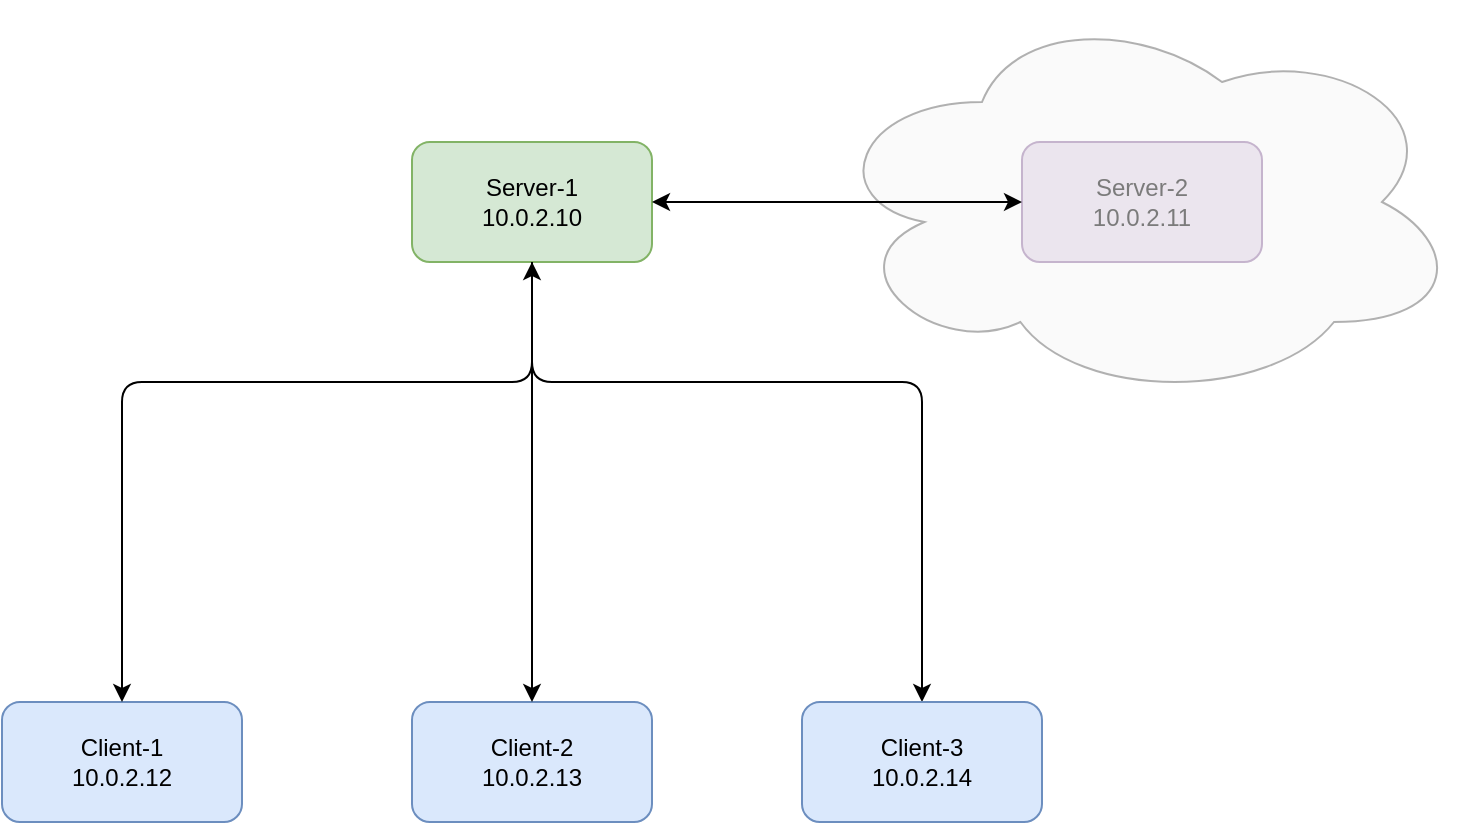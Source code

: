 <mxfile>
    <diagram id="Fv31l5kpB90xK3WIal8a" name="Page-1">
        <mxGraphModel dx="1145" dy="1733" grid="1" gridSize="10" guides="1" tooltips="1" connect="1" arrows="1" fold="1" page="1" pageScale="1" pageWidth="850" pageHeight="1100" math="0" shadow="0">
            <root>
                <mxCell id="0"/>
                <mxCell id="1" parent="0"/>
                <mxCell id="13" style="edgeStyle=none;html=1;exitX=0.5;exitY=1;exitDx=0;exitDy=0;entryX=0.5;entryY=0;entryDx=0;entryDy=0;" parent="1" source="2" target="8" edge="1">
                    <mxGeometry relative="1" as="geometry">
                        <Array as="points">
                            <mxPoint x="425" y="160"/>
                            <mxPoint x="620" y="160"/>
                        </Array>
                    </mxGeometry>
                </mxCell>
                <mxCell id="2" value="Server-1&lt;br&gt;10.0.2.10" style="rounded=1;whiteSpace=wrap;html=1;fillColor=#d5e8d4;strokeColor=#82b366;" parent="1" vertex="1">
                    <mxGeometry x="365" y="40" width="120" height="60" as="geometry"/>
                </mxCell>
                <mxCell id="3" value="Server-2&lt;br&gt;10.0.2.11" style="rounded=1;whiteSpace=wrap;html=1;fillColor=#e1d5e7;strokeColor=#9673a6;" parent="1" vertex="1">
                    <mxGeometry x="670" y="40" width="120" height="60" as="geometry"/>
                </mxCell>
                <mxCell id="8" value="Client-3&lt;br&gt;10.0.2.14" style="rounded=1;whiteSpace=wrap;html=1;fillColor=#dae8fc;strokeColor=#6c8ebf;" parent="1" vertex="1">
                    <mxGeometry x="560" y="320" width="120" height="60" as="geometry"/>
                </mxCell>
                <mxCell id="9" value="Client-1&lt;br&gt;10.0.2.12" style="rounded=1;whiteSpace=wrap;html=1;fillColor=#dae8fc;strokeColor=#6c8ebf;" parent="1" vertex="1">
                    <mxGeometry x="160" y="320" width="120" height="60" as="geometry"/>
                </mxCell>
                <mxCell id="10" value="Client-2&lt;br&gt;10.0.2.13" style="rounded=1;whiteSpace=wrap;html=1;fillColor=#dae8fc;strokeColor=#6c8ebf;" parent="1" vertex="1">
                    <mxGeometry x="365" y="320" width="120" height="60" as="geometry"/>
                </mxCell>
                <mxCell id="11" value="" style="endArrow=classic;startArrow=classic;html=1;entryX=0.5;entryY=1;entryDx=0;entryDy=0;exitX=0.5;exitY=0;exitDx=0;exitDy=0;" parent="1" source="10" target="2" edge="1">
                    <mxGeometry width="50" height="50" relative="1" as="geometry">
                        <mxPoint x="400" y="440" as="sourcePoint"/>
                        <mxPoint x="450" y="390" as="targetPoint"/>
                        <Array as="points">
                            <mxPoint x="425" y="170"/>
                        </Array>
                    </mxGeometry>
                </mxCell>
                <mxCell id="12" value="" style="endArrow=classic;html=1;entryX=0.5;entryY=0;entryDx=0;entryDy=0;exitX=0.5;exitY=1;exitDx=0;exitDy=0;" parent="1" source="2" target="9" edge="1">
                    <mxGeometry width="50" height="50" relative="1" as="geometry">
                        <mxPoint x="420" y="160" as="sourcePoint"/>
                        <mxPoint x="450" y="390" as="targetPoint"/>
                        <Array as="points">
                            <mxPoint x="425" y="160"/>
                            <mxPoint x="220" y="160"/>
                        </Array>
                    </mxGeometry>
                </mxCell>
                <mxCell id="14" value="" style="ellipse;shape=cloud;whiteSpace=wrap;html=1;fillColor=#f5f5f5;fontColor=#333333;strokeColor=#666666;opacity=50;" parent="1" vertex="1">
                    <mxGeometry x="570" y="-30" width="320" height="200" as="geometry"/>
                </mxCell>
                <mxCell id="15" value="" style="endArrow=classic;startArrow=classic;html=1;entryX=0;entryY=0.5;entryDx=0;entryDy=0;exitX=1;exitY=0.5;exitDx=0;exitDy=0;" edge="1" parent="1" source="2" target="3">
                    <mxGeometry width="50" height="50" relative="1" as="geometry">
                        <mxPoint x="560" y="310" as="sourcePoint"/>
                        <mxPoint x="660" y="220" as="targetPoint"/>
                    </mxGeometry>
                </mxCell>
            </root>
        </mxGraphModel>
    </diagram>
</mxfile>